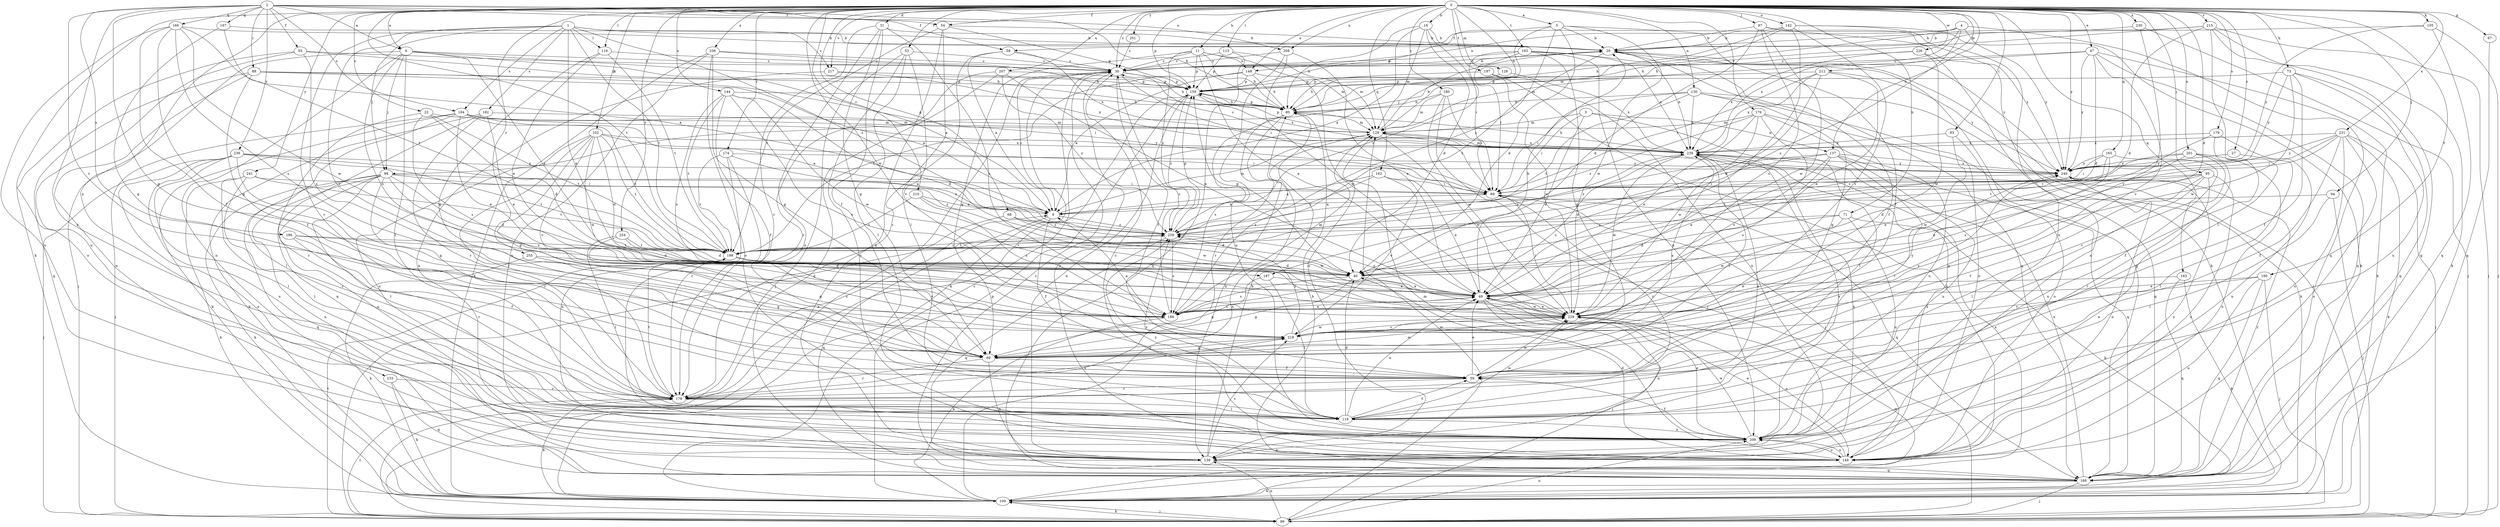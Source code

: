 strict digraph  {
0;
1;
2;
3;
4;
5;
6;
9;
11;
16;
20;
22;
27;
30;
31;
40;
47;
49;
53;
54;
55;
58;
59;
67;
68;
69;
71;
73;
80;
83;
88;
89;
94;
95;
97;
98;
99;
102;
105;
109;
113;
116;
119;
128;
129;
130;
133;
137;
139;
142;
144;
148;
149;
159;
162;
163;
165;
166;
167;
168;
174;
176;
178;
179;
180;
182;
184;
186;
187;
188;
190;
193;
197;
199;
201;
207;
208;
209;
210;
212;
215;
217;
219;
226;
229;
230;
231;
236;
238;
239;
241;
249;
251;
254;
255;
259;
0 -> 5  [label=a];
0 -> 6  [label=a];
0 -> 11  [label=b];
0 -> 16  [label=b];
0 -> 22  [label=c];
0 -> 27  [label=c];
0 -> 30  [label=c];
0 -> 31  [label=d];
0 -> 40  [label=d];
0 -> 47  [label=e];
0 -> 53  [label=f];
0 -> 54  [label=f];
0 -> 67  [label=g];
0 -> 68  [label=g];
0 -> 71  [label=h];
0 -> 73  [label=h];
0 -> 80  [label=h];
0 -> 83  [label=i];
0 -> 94  [label=j];
0 -> 95  [label=j];
0 -> 97  [label=j];
0 -> 102  [label=k];
0 -> 105  [label=k];
0 -> 109  [label=k];
0 -> 113  [label=l];
0 -> 116  [label=l];
0 -> 128  [label=m];
0 -> 130  [label=n];
0 -> 133  [label=n];
0 -> 137  [label=n];
0 -> 142  [label=o];
0 -> 144  [label=o];
0 -> 148  [label=o];
0 -> 159  [label=p];
0 -> 162  [label=q];
0 -> 163  [label=q];
0 -> 165  [label=q];
0 -> 174  [label=r];
0 -> 176  [label=r];
0 -> 179  [label=s];
0 -> 180  [label=s];
0 -> 190  [label=t];
0 -> 193  [label=t];
0 -> 197  [label=t];
0 -> 199  [label=t];
0 -> 201  [label=u];
0 -> 207  [label=u];
0 -> 208  [label=u];
0 -> 210  [label=v];
0 -> 212  [label=v];
0 -> 215  [label=v];
0 -> 217  [label=v];
0 -> 226  [label=w];
0 -> 229  [label=w];
0 -> 230  [label=x];
0 -> 231  [label=x];
0 -> 236  [label=x];
0 -> 241  [label=y];
0 -> 249  [label=y];
0 -> 251  [label=z];
0 -> 254  [label=z];
0 -> 255  [label=z];
1 -> 20  [label=b];
1 -> 49  [label=e];
1 -> 98  [label=j];
1 -> 116  [label=l];
1 -> 178  [label=r];
1 -> 182  [label=s];
1 -> 184  [label=s];
1 -> 199  [label=t];
1 -> 217  [label=v];
1 -> 219  [label=v];
1 -> 259  [label=z];
2 -> 6  [label=a];
2 -> 54  [label=f];
2 -> 55  [label=f];
2 -> 58  [label=f];
2 -> 69  [label=g];
2 -> 80  [label=h];
2 -> 88  [label=i];
2 -> 166  [label=q];
2 -> 167  [label=q];
2 -> 184  [label=s];
2 -> 186  [label=s];
2 -> 208  [label=u];
2 -> 209  [label=u];
2 -> 219  [label=v];
2 -> 238  [label=x];
3 -> 49  [label=e];
3 -> 89  [label=i];
3 -> 119  [label=l];
3 -> 129  [label=m];
3 -> 137  [label=n];
4 -> 58  [label=f];
4 -> 80  [label=h];
4 -> 148  [label=o];
4 -> 168  [label=q];
4 -> 187  [label=s];
4 -> 239  [label=x];
4 -> 249  [label=y];
5 -> 20  [label=b];
5 -> 40  [label=d];
5 -> 59  [label=f];
5 -> 98  [label=j];
5 -> 159  [label=p];
5 -> 229  [label=w];
5 -> 259  [label=z];
6 -> 9  [label=a];
6 -> 30  [label=c];
6 -> 80  [label=h];
6 -> 98  [label=j];
6 -> 99  [label=j];
6 -> 119  [label=l];
6 -> 139  [label=n];
6 -> 187  [label=s];
6 -> 188  [label=s];
9 -> 30  [label=c];
9 -> 59  [label=f];
9 -> 129  [label=m];
9 -> 168  [label=q];
9 -> 259  [label=z];
11 -> 30  [label=c];
11 -> 49  [label=e];
11 -> 69  [label=g];
11 -> 80  [label=h];
11 -> 129  [label=m];
11 -> 148  [label=o];
11 -> 159  [label=p];
11 -> 259  [label=z];
16 -> 9  [label=a];
16 -> 20  [label=b];
16 -> 40  [label=d];
16 -> 80  [label=h];
16 -> 89  [label=i];
16 -> 129  [label=m];
20 -> 30  [label=c];
20 -> 59  [label=f];
20 -> 99  [label=j];
20 -> 168  [label=q];
20 -> 199  [label=t];
20 -> 249  [label=y];
22 -> 40  [label=d];
22 -> 129  [label=m];
22 -> 178  [label=r];
22 -> 188  [label=s];
22 -> 199  [label=t];
27 -> 119  [label=l];
27 -> 249  [label=y];
30 -> 20  [label=b];
30 -> 59  [label=f];
30 -> 80  [label=h];
30 -> 89  [label=i];
30 -> 109  [label=k];
30 -> 149  [label=o];
30 -> 159  [label=p];
31 -> 20  [label=b];
31 -> 59  [label=f];
31 -> 69  [label=g];
31 -> 149  [label=o];
31 -> 178  [label=r];
31 -> 188  [label=s];
40 -> 49  [label=e];
40 -> 69  [label=g];
40 -> 159  [label=p];
40 -> 188  [label=s];
47 -> 30  [label=c];
47 -> 40  [label=d];
47 -> 109  [label=k];
47 -> 129  [label=m];
47 -> 168  [label=q];
47 -> 219  [label=v];
47 -> 249  [label=y];
49 -> 20  [label=b];
49 -> 99  [label=j];
49 -> 139  [label=n];
49 -> 188  [label=s];
49 -> 229  [label=w];
49 -> 259  [label=z];
53 -> 30  [label=c];
53 -> 99  [label=j];
53 -> 119  [label=l];
53 -> 149  [label=o];
53 -> 219  [label=v];
54 -> 20  [label=b];
54 -> 119  [label=l];
54 -> 139  [label=n];
54 -> 159  [label=p];
54 -> 199  [label=t];
55 -> 30  [label=c];
55 -> 149  [label=o];
55 -> 159  [label=p];
55 -> 188  [label=s];
55 -> 209  [label=u];
58 -> 9  [label=a];
58 -> 30  [label=c];
58 -> 178  [label=r];
58 -> 239  [label=x];
59 -> 49  [label=e];
59 -> 178  [label=r];
59 -> 229  [label=w];
67 -> 168  [label=q];
68 -> 40  [label=d];
68 -> 99  [label=j];
68 -> 229  [label=w];
68 -> 259  [label=z];
69 -> 59  [label=f];
69 -> 139  [label=n];
69 -> 178  [label=r];
69 -> 219  [label=v];
69 -> 229  [label=w];
69 -> 239  [label=x];
69 -> 249  [label=y];
71 -> 40  [label=d];
71 -> 109  [label=k];
71 -> 209  [label=u];
71 -> 229  [label=w];
71 -> 259  [label=z];
73 -> 59  [label=f];
73 -> 159  [label=p];
73 -> 168  [label=q];
73 -> 209  [label=u];
73 -> 229  [label=w];
73 -> 249  [label=y];
80 -> 129  [label=m];
80 -> 139  [label=n];
80 -> 159  [label=p];
80 -> 178  [label=r];
80 -> 188  [label=s];
83 -> 149  [label=o];
83 -> 229  [label=w];
83 -> 239  [label=x];
88 -> 9  [label=a];
88 -> 59  [label=f];
88 -> 89  [label=i];
88 -> 139  [label=n];
88 -> 159  [label=p];
88 -> 168  [label=q];
89 -> 9  [label=a];
89 -> 168  [label=q];
89 -> 178  [label=r];
94 -> 9  [label=a];
94 -> 99  [label=j];
94 -> 119  [label=l];
95 -> 49  [label=e];
95 -> 59  [label=f];
95 -> 69  [label=g];
95 -> 89  [label=i];
95 -> 119  [label=l];
95 -> 139  [label=n];
95 -> 149  [label=o];
97 -> 20  [label=b];
97 -> 40  [label=d];
97 -> 109  [label=k];
97 -> 188  [label=s];
97 -> 229  [label=w];
97 -> 249  [label=y];
98 -> 40  [label=d];
98 -> 89  [label=i];
98 -> 109  [label=k];
98 -> 119  [label=l];
98 -> 139  [label=n];
98 -> 168  [label=q];
98 -> 178  [label=r];
98 -> 188  [label=s];
98 -> 209  [label=u];
98 -> 259  [label=z];
99 -> 30  [label=c];
99 -> 109  [label=k];
99 -> 129  [label=m];
99 -> 139  [label=n];
99 -> 178  [label=r];
99 -> 199  [label=t];
99 -> 209  [label=u];
102 -> 40  [label=d];
102 -> 69  [label=g];
102 -> 89  [label=i];
102 -> 178  [label=r];
102 -> 199  [label=t];
102 -> 209  [label=u];
102 -> 219  [label=v];
102 -> 229  [label=w];
102 -> 239  [label=x];
105 -> 20  [label=b];
105 -> 99  [label=j];
105 -> 168  [label=q];
105 -> 249  [label=y];
109 -> 30  [label=c];
109 -> 80  [label=h];
109 -> 99  [label=j];
109 -> 159  [label=p];
109 -> 229  [label=w];
109 -> 239  [label=x];
113 -> 30  [label=c];
113 -> 129  [label=m];
113 -> 159  [label=p];
113 -> 168  [label=q];
116 -> 30  [label=c];
116 -> 49  [label=e];
116 -> 69  [label=g];
116 -> 199  [label=t];
119 -> 40  [label=d];
119 -> 49  [label=e];
119 -> 59  [label=f];
119 -> 209  [label=u];
119 -> 229  [label=w];
119 -> 239  [label=x];
119 -> 259  [label=z];
128 -> 80  [label=h];
128 -> 159  [label=p];
128 -> 239  [label=x];
129 -> 20  [label=b];
129 -> 89  [label=i];
129 -> 159  [label=p];
129 -> 188  [label=s];
129 -> 229  [label=w];
129 -> 239  [label=x];
130 -> 69  [label=g];
130 -> 80  [label=h];
130 -> 89  [label=i];
130 -> 109  [label=k];
130 -> 149  [label=o];
130 -> 199  [label=t];
130 -> 239  [label=x];
133 -> 109  [label=k];
133 -> 168  [label=q];
133 -> 178  [label=r];
137 -> 40  [label=d];
137 -> 49  [label=e];
137 -> 168  [label=q];
137 -> 178  [label=r];
137 -> 188  [label=s];
137 -> 209  [label=u];
137 -> 249  [label=y];
137 -> 259  [label=z];
139 -> 80  [label=h];
139 -> 168  [label=q];
139 -> 219  [label=v];
142 -> 20  [label=b];
142 -> 49  [label=e];
142 -> 80  [label=h];
142 -> 109  [label=k];
142 -> 129  [label=m];
142 -> 209  [label=u];
142 -> 219  [label=v];
144 -> 40  [label=d];
144 -> 59  [label=f];
144 -> 80  [label=h];
144 -> 188  [label=s];
144 -> 199  [label=t];
144 -> 219  [label=v];
144 -> 229  [label=w];
148 -> 9  [label=a];
148 -> 80  [label=h];
148 -> 139  [label=n];
148 -> 159  [label=p];
148 -> 199  [label=t];
149 -> 40  [label=d];
149 -> 49  [label=e];
149 -> 89  [label=i];
149 -> 129  [label=m];
149 -> 209  [label=u];
149 -> 239  [label=x];
149 -> 249  [label=y];
159 -> 80  [label=h];
159 -> 139  [label=n];
159 -> 178  [label=r];
159 -> 239  [label=x];
159 -> 259  [label=z];
162 -> 9  [label=a];
162 -> 49  [label=e];
162 -> 89  [label=i];
162 -> 219  [label=v];
162 -> 259  [label=z];
163 -> 49  [label=e];
163 -> 109  [label=k];
163 -> 168  [label=q];
165 -> 49  [label=e];
165 -> 89  [label=i];
165 -> 188  [label=s];
165 -> 209  [label=u];
165 -> 249  [label=y];
166 -> 9  [label=a];
166 -> 20  [label=b];
166 -> 59  [label=f];
166 -> 69  [label=g];
166 -> 149  [label=o];
166 -> 188  [label=s];
166 -> 229  [label=w];
167 -> 20  [label=b];
167 -> 69  [label=g];
167 -> 199  [label=t];
168 -> 30  [label=c];
168 -> 80  [label=h];
168 -> 99  [label=j];
168 -> 109  [label=k];
168 -> 239  [label=x];
168 -> 249  [label=y];
174 -> 139  [label=n];
174 -> 178  [label=r];
174 -> 199  [label=t];
174 -> 249  [label=y];
174 -> 259  [label=z];
176 -> 49  [label=e];
176 -> 129  [label=m];
176 -> 168  [label=q];
176 -> 209  [label=u];
176 -> 219  [label=v];
176 -> 229  [label=w];
176 -> 259  [label=z];
178 -> 9  [label=a];
178 -> 109  [label=k];
178 -> 119  [label=l];
178 -> 199  [label=t];
178 -> 219  [label=v];
179 -> 59  [label=f];
179 -> 139  [label=n];
179 -> 199  [label=t];
179 -> 239  [label=x];
180 -> 80  [label=h];
180 -> 89  [label=i];
180 -> 99  [label=j];
180 -> 129  [label=m];
180 -> 229  [label=w];
182 -> 49  [label=e];
182 -> 109  [label=k];
182 -> 129  [label=m];
182 -> 168  [label=q];
182 -> 178  [label=r];
184 -> 9  [label=a];
184 -> 49  [label=e];
184 -> 99  [label=j];
184 -> 109  [label=k];
184 -> 119  [label=l];
184 -> 129  [label=m];
184 -> 199  [label=t];
184 -> 249  [label=y];
186 -> 40  [label=d];
186 -> 59  [label=f];
186 -> 178  [label=r];
186 -> 199  [label=t];
187 -> 49  [label=e];
187 -> 69  [label=g];
187 -> 119  [label=l];
188 -> 30  [label=c];
188 -> 49  [label=e];
188 -> 109  [label=k];
188 -> 129  [label=m];
190 -> 49  [label=e];
190 -> 99  [label=j];
190 -> 149  [label=o];
190 -> 168  [label=q];
190 -> 219  [label=v];
193 -> 30  [label=c];
193 -> 69  [label=g];
193 -> 89  [label=i];
193 -> 168  [label=q];
193 -> 209  [label=u];
193 -> 239  [label=x];
193 -> 259  [label=z];
197 -> 109  [label=k];
197 -> 139  [label=n];
197 -> 159  [label=p];
197 -> 229  [label=w];
199 -> 40  [label=d];
199 -> 219  [label=v];
199 -> 239  [label=x];
199 -> 259  [label=z];
201 -> 40  [label=d];
201 -> 119  [label=l];
201 -> 149  [label=o];
201 -> 199  [label=t];
201 -> 219  [label=v];
201 -> 249  [label=y];
207 -> 49  [label=e];
207 -> 159  [label=p];
207 -> 168  [label=q];
207 -> 178  [label=r];
207 -> 259  [label=z];
208 -> 30  [label=c];
208 -> 49  [label=e];
208 -> 209  [label=u];
208 -> 229  [label=w];
209 -> 30  [label=c];
209 -> 49  [label=e];
209 -> 59  [label=f];
209 -> 139  [label=n];
209 -> 149  [label=o];
209 -> 229  [label=w];
209 -> 239  [label=x];
209 -> 259  [label=z];
210 -> 9  [label=a];
210 -> 188  [label=s];
210 -> 199  [label=t];
210 -> 229  [label=w];
212 -> 40  [label=d];
212 -> 49  [label=e];
212 -> 89  [label=i];
212 -> 159  [label=p];
212 -> 239  [label=x];
212 -> 249  [label=y];
215 -> 20  [label=b];
215 -> 40  [label=d];
215 -> 80  [label=h];
215 -> 99  [label=j];
215 -> 109  [label=k];
215 -> 119  [label=l];
215 -> 168  [label=q];
217 -> 139  [label=n];
217 -> 159  [label=p];
217 -> 239  [label=x];
219 -> 9  [label=a];
219 -> 69  [label=g];
219 -> 229  [label=w];
219 -> 249  [label=y];
219 -> 259  [label=z];
226 -> 30  [label=c];
226 -> 139  [label=n];
226 -> 229  [label=w];
226 -> 239  [label=x];
229 -> 49  [label=e];
229 -> 89  [label=i];
229 -> 149  [label=o];
229 -> 219  [label=v];
230 -> 20  [label=b];
230 -> 99  [label=j];
230 -> 219  [label=v];
231 -> 59  [label=f];
231 -> 89  [label=i];
231 -> 99  [label=j];
231 -> 109  [label=k];
231 -> 149  [label=o];
231 -> 209  [label=u];
231 -> 239  [label=x];
231 -> 249  [label=y];
231 -> 259  [label=z];
236 -> 30  [label=c];
236 -> 69  [label=g];
236 -> 80  [label=h];
236 -> 109  [label=k];
236 -> 139  [label=n];
236 -> 149  [label=o];
238 -> 9  [label=a];
238 -> 69  [label=g];
238 -> 99  [label=j];
238 -> 119  [label=l];
238 -> 149  [label=o];
238 -> 199  [label=t];
238 -> 209  [label=u];
238 -> 249  [label=y];
239 -> 20  [label=b];
239 -> 30  [label=c];
239 -> 59  [label=f];
239 -> 80  [label=h];
239 -> 129  [label=m];
239 -> 139  [label=n];
239 -> 188  [label=s];
239 -> 229  [label=w];
239 -> 249  [label=y];
241 -> 89  [label=i];
241 -> 109  [label=k];
241 -> 119  [label=l];
241 -> 178  [label=r];
241 -> 199  [label=t];
249 -> 89  [label=i];
249 -> 149  [label=o];
251 -> 30  [label=c];
254 -> 40  [label=d];
254 -> 69  [label=g];
254 -> 119  [label=l];
254 -> 199  [label=t];
255 -> 40  [label=d];
255 -> 69  [label=g];
255 -> 109  [label=k];
259 -> 159  [label=p];
259 -> 168  [label=q];
259 -> 188  [label=s];
259 -> 199  [label=t];
}
